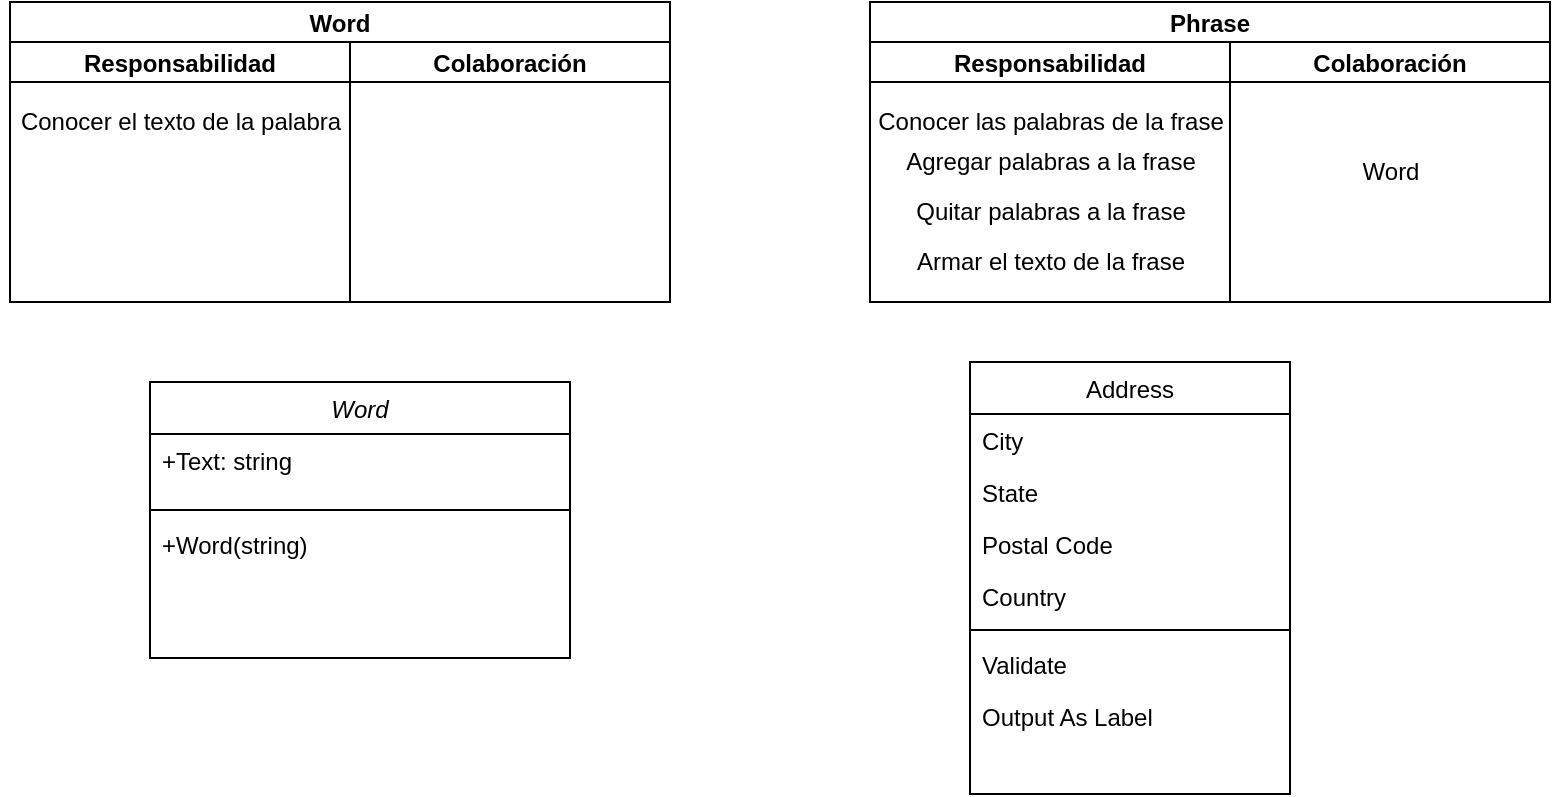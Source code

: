 <mxfile version="15.2.5" type="github">
  <diagram id="C5RBs43oDa-KdzZeNtuy" name="Page-1">
    <mxGraphModel dx="868" dy="450" grid="1" gridSize="10" guides="1" tooltips="1" connect="1" arrows="1" fold="1" page="1" pageScale="1" pageWidth="827" pageHeight="1169" math="0" shadow="0">
      <root>
        <mxCell id="WIyWlLk6GJQsqaUBKTNV-0" />
        <mxCell id="WIyWlLk6GJQsqaUBKTNV-1" parent="WIyWlLk6GJQsqaUBKTNV-0" />
        <mxCell id="zkfFHV4jXpPFQw0GAbJ--0" value="Word" style="swimlane;fontStyle=2;align=center;verticalAlign=top;childLayout=stackLayout;horizontal=1;startSize=26;horizontalStack=0;resizeParent=1;resizeLast=0;collapsible=1;marginBottom=0;rounded=0;shadow=0;strokeWidth=1;" parent="WIyWlLk6GJQsqaUBKTNV-1" vertex="1">
          <mxGeometry x="100" y="280" width="210" height="138" as="geometry">
            <mxRectangle x="220" y="120" width="160" height="26" as="alternateBounds" />
          </mxGeometry>
        </mxCell>
        <mxCell id="zkfFHV4jXpPFQw0GAbJ--1" value="+Text: string" style="text;align=left;verticalAlign=top;spacingLeft=4;spacingRight=4;overflow=hidden;rotatable=0;points=[[0,0.5],[1,0.5]];portConstraint=eastwest;" parent="zkfFHV4jXpPFQw0GAbJ--0" vertex="1">
          <mxGeometry y="26" width="210" height="34" as="geometry" />
        </mxCell>
        <mxCell id="zkfFHV4jXpPFQw0GAbJ--4" value="" style="line;html=1;strokeWidth=1;align=left;verticalAlign=middle;spacingTop=-1;spacingLeft=3;spacingRight=3;rotatable=0;labelPosition=right;points=[];portConstraint=eastwest;" parent="zkfFHV4jXpPFQw0GAbJ--0" vertex="1">
          <mxGeometry y="60" width="210" height="8" as="geometry" />
        </mxCell>
        <mxCell id="zkfFHV4jXpPFQw0GAbJ--5" value="+Word(string)" style="text;align=left;verticalAlign=top;spacingLeft=4;spacingRight=4;overflow=hidden;rotatable=0;points=[[0,0.5],[1,0.5]];portConstraint=eastwest;" parent="zkfFHV4jXpPFQw0GAbJ--0" vertex="1">
          <mxGeometry y="68" width="210" height="26" as="geometry" />
        </mxCell>
        <mxCell id="zkfFHV4jXpPFQw0GAbJ--17" value="Address" style="swimlane;fontStyle=0;align=center;verticalAlign=top;childLayout=stackLayout;horizontal=1;startSize=26;horizontalStack=0;resizeParent=1;resizeLast=0;collapsible=1;marginBottom=0;rounded=0;shadow=0;strokeWidth=1;" parent="WIyWlLk6GJQsqaUBKTNV-1" vertex="1">
          <mxGeometry x="510" y="270" width="160" height="216" as="geometry">
            <mxRectangle x="550" y="140" width="160" height="26" as="alternateBounds" />
          </mxGeometry>
        </mxCell>
        <mxCell id="zkfFHV4jXpPFQw0GAbJ--19" value="City" style="text;align=left;verticalAlign=top;spacingLeft=4;spacingRight=4;overflow=hidden;rotatable=0;points=[[0,0.5],[1,0.5]];portConstraint=eastwest;rounded=0;shadow=0;html=0;" parent="zkfFHV4jXpPFQw0GAbJ--17" vertex="1">
          <mxGeometry y="26" width="160" height="26" as="geometry" />
        </mxCell>
        <mxCell id="zkfFHV4jXpPFQw0GAbJ--20" value="State" style="text;align=left;verticalAlign=top;spacingLeft=4;spacingRight=4;overflow=hidden;rotatable=0;points=[[0,0.5],[1,0.5]];portConstraint=eastwest;rounded=0;shadow=0;html=0;" parent="zkfFHV4jXpPFQw0GAbJ--17" vertex="1">
          <mxGeometry y="52" width="160" height="26" as="geometry" />
        </mxCell>
        <mxCell id="zkfFHV4jXpPFQw0GAbJ--21" value="Postal Code" style="text;align=left;verticalAlign=top;spacingLeft=4;spacingRight=4;overflow=hidden;rotatable=0;points=[[0,0.5],[1,0.5]];portConstraint=eastwest;rounded=0;shadow=0;html=0;" parent="zkfFHV4jXpPFQw0GAbJ--17" vertex="1">
          <mxGeometry y="78" width="160" height="26" as="geometry" />
        </mxCell>
        <mxCell id="zkfFHV4jXpPFQw0GAbJ--22" value="Country" style="text;align=left;verticalAlign=top;spacingLeft=4;spacingRight=4;overflow=hidden;rotatable=0;points=[[0,0.5],[1,0.5]];portConstraint=eastwest;rounded=0;shadow=0;html=0;" parent="zkfFHV4jXpPFQw0GAbJ--17" vertex="1">
          <mxGeometry y="104" width="160" height="26" as="geometry" />
        </mxCell>
        <mxCell id="zkfFHV4jXpPFQw0GAbJ--23" value="" style="line;html=1;strokeWidth=1;align=left;verticalAlign=middle;spacingTop=-1;spacingLeft=3;spacingRight=3;rotatable=0;labelPosition=right;points=[];portConstraint=eastwest;" parent="zkfFHV4jXpPFQw0GAbJ--17" vertex="1">
          <mxGeometry y="130" width="160" height="8" as="geometry" />
        </mxCell>
        <mxCell id="zkfFHV4jXpPFQw0GAbJ--24" value="Validate" style="text;align=left;verticalAlign=top;spacingLeft=4;spacingRight=4;overflow=hidden;rotatable=0;points=[[0,0.5],[1,0.5]];portConstraint=eastwest;" parent="zkfFHV4jXpPFQw0GAbJ--17" vertex="1">
          <mxGeometry y="138" width="160" height="26" as="geometry" />
        </mxCell>
        <mxCell id="zkfFHV4jXpPFQw0GAbJ--25" value="Output As Label" style="text;align=left;verticalAlign=top;spacingLeft=4;spacingRight=4;overflow=hidden;rotatable=0;points=[[0,0.5],[1,0.5]];portConstraint=eastwest;" parent="zkfFHV4jXpPFQw0GAbJ--17" vertex="1">
          <mxGeometry y="164" width="160" height="26" as="geometry" />
        </mxCell>
        <mxCell id="tqQn2_73dQEoGsB7ntx_-3" value="Word" style="swimlane;childLayout=stackLayout;resizeParent=1;resizeParentMax=0;startSize=20;" vertex="1" parent="WIyWlLk6GJQsqaUBKTNV-1">
          <mxGeometry x="30" y="90" width="330" height="150" as="geometry" />
        </mxCell>
        <mxCell id="tqQn2_73dQEoGsB7ntx_-4" value="Responsabilidad" style="swimlane;startSize=20;" vertex="1" parent="tqQn2_73dQEoGsB7ntx_-3">
          <mxGeometry y="20" width="170" height="130" as="geometry">
            <mxRectangle y="20" width="30" height="460" as="alternateBounds" />
          </mxGeometry>
        </mxCell>
        <mxCell id="tqQn2_73dQEoGsB7ntx_-8" value="Conocer el texto de la palabra&lt;br&gt;" style="text;html=1;align=center;verticalAlign=middle;resizable=0;points=[];autosize=1;strokeColor=none;fillColor=none;" vertex="1" parent="tqQn2_73dQEoGsB7ntx_-4">
          <mxGeometry x="-5" y="30" width="180" height="20" as="geometry" />
        </mxCell>
        <mxCell id="tqQn2_73dQEoGsB7ntx_-5" value="Colaboración" style="swimlane;startSize=20;" vertex="1" parent="tqQn2_73dQEoGsB7ntx_-3">
          <mxGeometry x="170" y="20" width="160" height="130" as="geometry" />
        </mxCell>
        <mxCell id="tqQn2_73dQEoGsB7ntx_-20" value="Phrase" style="swimlane;childLayout=stackLayout;resizeParent=1;resizeParentMax=0;startSize=20;" vertex="1" parent="WIyWlLk6GJQsqaUBKTNV-1">
          <mxGeometry x="460" y="90" width="340" height="150" as="geometry" />
        </mxCell>
        <mxCell id="tqQn2_73dQEoGsB7ntx_-21" value="Responsabilidad" style="swimlane;startSize=20;" vertex="1" parent="tqQn2_73dQEoGsB7ntx_-20">
          <mxGeometry y="20" width="180" height="130" as="geometry">
            <mxRectangle y="20" width="30" height="460" as="alternateBounds" />
          </mxGeometry>
        </mxCell>
        <mxCell id="tqQn2_73dQEoGsB7ntx_-22" value="Conocer las palabras de la frase" style="text;html=1;align=center;verticalAlign=middle;resizable=0;points=[];autosize=1;strokeColor=none;fillColor=none;" vertex="1" parent="tqQn2_73dQEoGsB7ntx_-21">
          <mxGeometry x="-5" y="30" width="190" height="20" as="geometry" />
        </mxCell>
        <mxCell id="tqQn2_73dQEoGsB7ntx_-26" value="Agregar palabras a la frase" style="text;html=1;align=center;verticalAlign=middle;resizable=0;points=[];autosize=1;strokeColor=none;fillColor=none;" vertex="1" parent="tqQn2_73dQEoGsB7ntx_-21">
          <mxGeometry x="10" y="50" width="160" height="20" as="geometry" />
        </mxCell>
        <mxCell id="tqQn2_73dQEoGsB7ntx_-27" value="Quitar palabras a la frase" style="text;html=1;align=center;verticalAlign=middle;resizable=0;points=[];autosize=1;strokeColor=none;fillColor=none;" vertex="1" parent="tqQn2_73dQEoGsB7ntx_-21">
          <mxGeometry x="15" y="75" width="150" height="20" as="geometry" />
        </mxCell>
        <mxCell id="tqQn2_73dQEoGsB7ntx_-28" value="Armar el texto de la frase" style="text;html=1;align=center;verticalAlign=middle;resizable=0;points=[];autosize=1;strokeColor=none;fillColor=none;" vertex="1" parent="tqQn2_73dQEoGsB7ntx_-21">
          <mxGeometry x="15" y="100" width="150" height="20" as="geometry" />
        </mxCell>
        <mxCell id="tqQn2_73dQEoGsB7ntx_-23" value="Colaboración" style="swimlane;startSize=20;" vertex="1" parent="tqQn2_73dQEoGsB7ntx_-20">
          <mxGeometry x="180" y="20" width="160" height="130" as="geometry" />
        </mxCell>
        <mxCell id="tqQn2_73dQEoGsB7ntx_-29" value="Word" style="text;html=1;align=center;verticalAlign=middle;resizable=0;points=[];autosize=1;strokeColor=none;fillColor=none;" vertex="1" parent="tqQn2_73dQEoGsB7ntx_-23">
          <mxGeometry x="60" y="55" width="40" height="20" as="geometry" />
        </mxCell>
      </root>
    </mxGraphModel>
  </diagram>
</mxfile>
